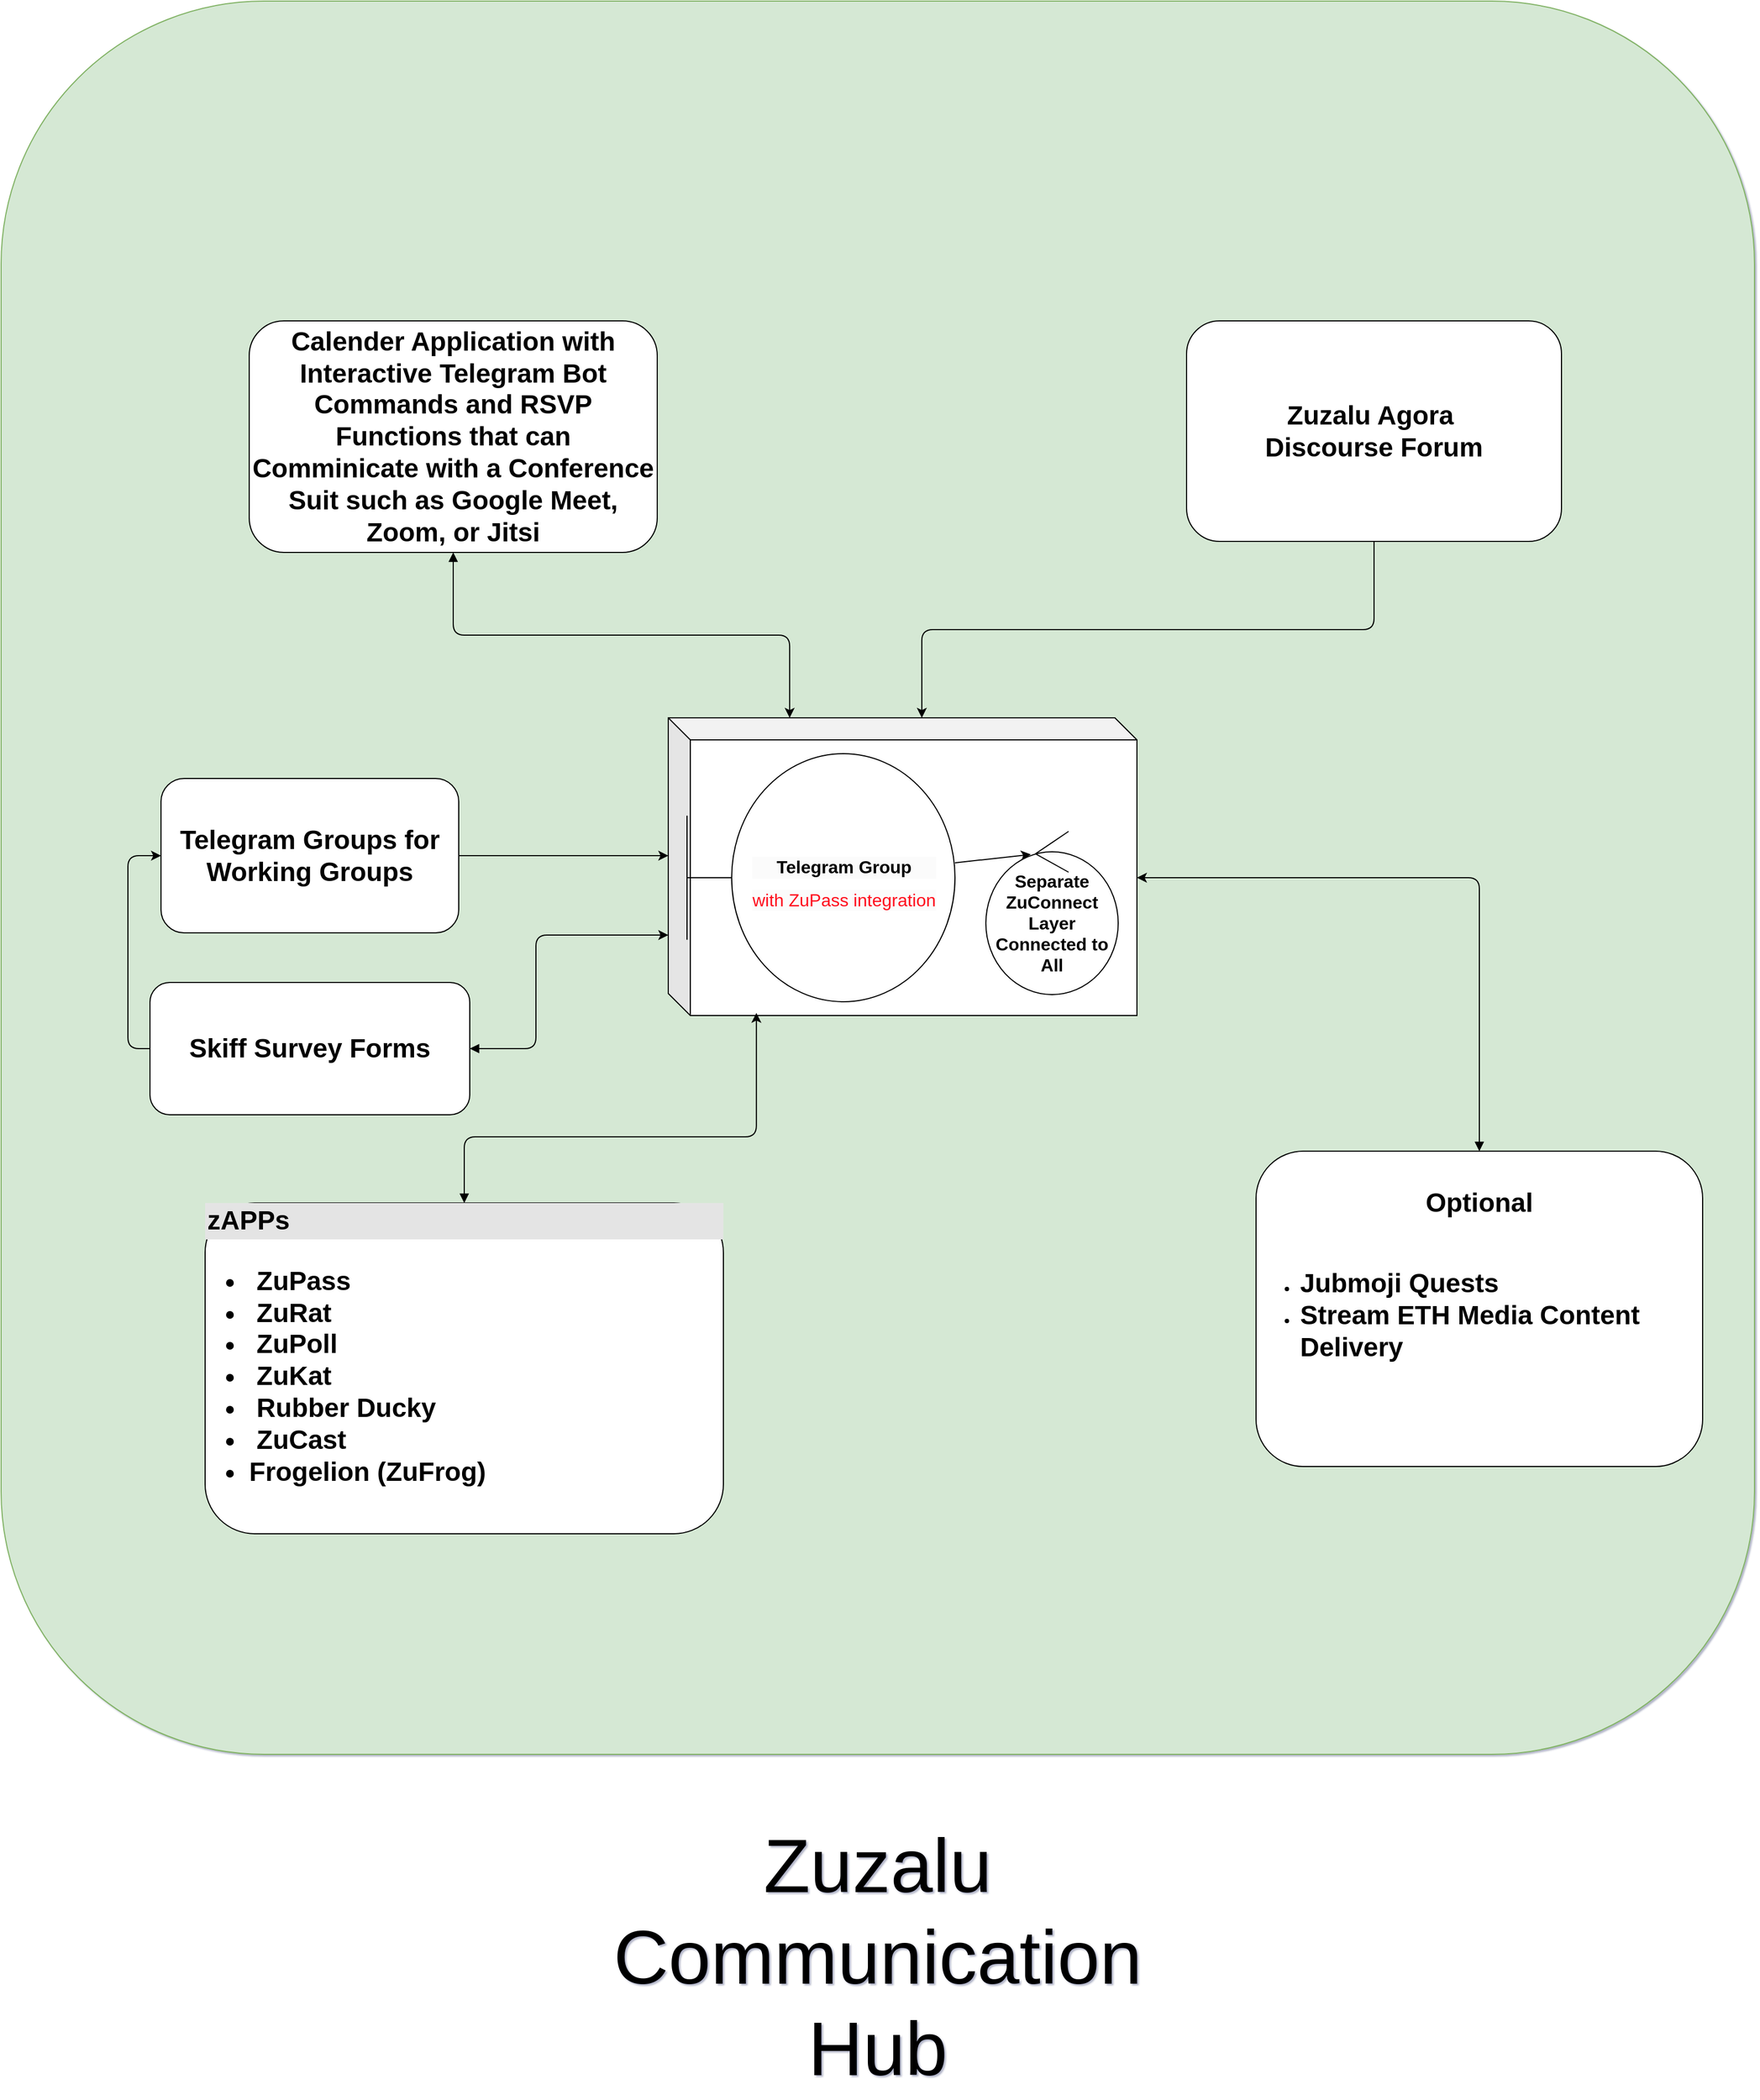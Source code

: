 <mxfile version="22.1.3" type="github">
  <diagram name="Page-1" id="a5URv9w8rNcJ5y0hhJnA">
    <mxGraphModel dx="2335" dy="1625" grid="0" gridSize="10" guides="1" tooltips="1" connect="1" arrows="1" fold="1" page="1" pageScale="1" pageWidth="1920" pageHeight="1200" background="none" math="0" shadow="1">
      <root>
        <mxCell id="0" />
        <mxCell id="1" parent="0" />
        <mxCell id="HYr3GOrnbu1MXTeCl2gx-1" value="" style="whiteSpace=wrap;html=1;aspect=fixed;fillColor=#d5e8d4;strokeColor=#82b366;rounded=1;" vertex="1" parent="1">
          <mxGeometry x="165" y="390" width="1590" height="1590" as="geometry" />
        </mxCell>
        <mxCell id="HYr3GOrnbu1MXTeCl2gx-3" value="Zuzalu Communication Hub" style="text;html=1;strokeColor=none;fillColor=none;align=center;verticalAlign=middle;whiteSpace=wrap;rounded=1;fontSize=69;" vertex="1" parent="1">
          <mxGeometry x="930" y="2150" width="60" height="30" as="geometry" />
        </mxCell>
        <mxCell id="HYr3GOrnbu1MXTeCl2gx-4" value="" style="shape=cube;whiteSpace=wrap;html=1;boundedLbl=1;backgroundOutline=1;darkOpacity=0.05;darkOpacity2=0.1;rounded=1;" vertex="1" parent="1">
          <mxGeometry x="770" y="1040" width="425" height="270" as="geometry" />
        </mxCell>
        <mxCell id="HYr3GOrnbu1MXTeCl2gx-5" value="&lt;h1&gt;&lt;br&gt;&lt;/h1&gt;" style="text;html=1;strokeColor=none;fillColor=none;spacing=5;spacingTop=-20;whiteSpace=wrap;overflow=hidden;rounded=1;" vertex="1" parent="1">
          <mxGeometry x="853" y="1095" width="190" height="135" as="geometry" />
        </mxCell>
        <mxCell id="HYr3GOrnbu1MXTeCl2gx-6" value="&lt;b&gt;&lt;font style=&quot;font-size: 24px;&quot;&gt;Calender Application with Interactive Telegram Bot Commands and RSVP Functions that can Comminicate with a Conference Suit such as Google Meet, Zoom, or Jitsi&lt;/font&gt;&lt;/b&gt;" style="rounded=1;whiteSpace=wrap;html=1;" vertex="1" parent="1">
          <mxGeometry x="390" y="680" width="370" height="210" as="geometry" />
        </mxCell>
        <mxCell id="HYr3GOrnbu1MXTeCl2gx-10" style="rounded=1;orthogonalLoop=1;jettySize=auto;html=1;edgeStyle=elbowEdgeStyle;elbow=vertical;startArrow=block;startFill=1;entryX=0.259;entryY=0;entryDx=0;entryDy=0;entryPerimeter=0;" edge="1" parent="1" source="HYr3GOrnbu1MXTeCl2gx-6" target="HYr3GOrnbu1MXTeCl2gx-4">
          <mxGeometry relative="1" as="geometry" />
        </mxCell>
        <mxCell id="HYr3GOrnbu1MXTeCl2gx-14" value="&lt;font style=&quot;font-size: 24px;&quot;&gt;&lt;b&gt;Zuzalu Agora&amp;nbsp;&lt;br&gt;Discourse Forum&lt;/b&gt;&lt;/font&gt;" style="html=1;whiteSpace=wrap;rounded=1;" vertex="1" parent="1">
          <mxGeometry x="1240" y="680" width="340" height="200" as="geometry" />
        </mxCell>
        <mxCell id="HYr3GOrnbu1MXTeCl2gx-15" style="edgeStyle=orthogonalEdgeStyle;rounded=1;orthogonalLoop=1;jettySize=auto;html=1;exitX=0.5;exitY=1;exitDx=0;exitDy=0;entryX=0.541;entryY=0;entryDx=0;entryDy=0;entryPerimeter=0;" edge="1" parent="1" source="HYr3GOrnbu1MXTeCl2gx-14" target="HYr3GOrnbu1MXTeCl2gx-4">
          <mxGeometry relative="1" as="geometry" />
        </mxCell>
        <mxCell id="HYr3GOrnbu1MXTeCl2gx-16" value="&lt;div style=&quot;border-color: var(--border-color); color: rgb(0, 0, 0); font-family: Helvetica; font-size: 12px; font-style: normal; font-variant-ligatures: normal; font-variant-caps: normal; font-weight: 400; letter-spacing: normal; orphans: 2; text-align: left; text-indent: 0px; text-transform: none; widows: 2; word-spacing: 0px; -webkit-text-stroke-width: 0px; text-decoration-thickness: initial; text-decoration-style: initial; text-decoration-color: initial; box-sizing: border-box; width: 470px; background: rgb(228, 228, 228); padding: 2px;&quot;&gt;&lt;font style=&quot;border-color: var(--border-color); font-size: 24px;&quot;&gt;&lt;b style=&quot;border-color: var(--border-color);&quot;&gt;zAPPs&lt;/b&gt;&lt;/font&gt;&lt;/div&gt;&lt;font style=&quot;border-color: var(--border-color); color: rgb(0, 0, 0); font-family: Helvetica; font-style: normal; font-variant-ligatures: normal; font-variant-caps: normal; font-weight: 400; letter-spacing: normal; orphans: 2; text-align: left; text-indent: 0px; text-transform: none; widows: 2; word-spacing: 0px; -webkit-text-stroke-width: 0px; background-color: rgb(251, 251, 251); text-decoration-thickness: initial; text-decoration-style: initial; text-decoration-color: initial; font-size: 24px;&quot;&gt;&lt;div style=&quot;border-color: var(--border-color);&quot;&gt;&lt;ul style=&quot;border-color: var(--border-color);&quot;&gt;&lt;li style=&quot;border-color: var(--border-color);&quot;&gt;&lt;b style=&quot;border-color: var(--border-color); background-color: initial;&quot;&gt;&amp;nbsp;ZuPass&lt;/b&gt;&lt;/li&gt;&lt;li style=&quot;border-color: var(--border-color);&quot;&gt;&lt;b style=&quot;border-color: var(--border-color); background-color: initial;&quot;&gt;&amp;nbsp;ZuRat&lt;/b&gt;&lt;/li&gt;&lt;li style=&quot;border-color: var(--border-color);&quot;&gt;&lt;b style=&quot;border-color: var(--border-color); background-color: initial;&quot;&gt;&amp;nbsp;ZuPoll&lt;/b&gt;&lt;/li&gt;&lt;li style=&quot;border-color: var(--border-color);&quot;&gt;&lt;b style=&quot;border-color: var(--border-color); background-color: initial;&quot;&gt;&amp;nbsp;ZuKat&lt;/b&gt;&lt;/li&gt;&lt;li style=&quot;border-color: var(--border-color);&quot;&gt;&lt;b style=&quot;border-color: var(--border-color); background-color: initial;&quot;&gt;&amp;nbsp;Rubber Ducky&lt;/b&gt;&lt;/li&gt;&lt;li style=&quot;border-color: var(--border-color);&quot;&gt;&lt;b style=&quot;border-color: var(--border-color); background-color: initial;&quot;&gt;&amp;nbsp;ZuCast&lt;/b&gt;&lt;/li&gt;&lt;li style=&quot;border-color: var(--border-color);&quot;&gt;&lt;b style=&quot;border-color: var(--border-color); background-color: initial;&quot;&gt;Frogelion (ZuFrog)&lt;/b&gt;&lt;/li&gt;&lt;/ul&gt;&lt;/div&gt;&lt;/font&gt;" style="verticalAlign=top;align=left;overflow=fill;html=1;whiteSpace=wrap;rounded=1;" vertex="1" parent="1">
          <mxGeometry x="350" y="1480" width="470" height="300" as="geometry" />
        </mxCell>
        <mxCell id="HYr3GOrnbu1MXTeCl2gx-17" style="edgeStyle=orthogonalEdgeStyle;rounded=1;orthogonalLoop=1;jettySize=auto;html=1;exitX=0.5;exitY=0;exitDx=0;exitDy=0;entryX=0.188;entryY=0.991;entryDx=0;entryDy=0;entryPerimeter=0;startArrow=block;startFill=1;" edge="1" parent="1" source="HYr3GOrnbu1MXTeCl2gx-16" target="HYr3GOrnbu1MXTeCl2gx-4">
          <mxGeometry relative="1" as="geometry">
            <Array as="points">
              <mxPoint x="585" y="1420" />
              <mxPoint x="850" y="1420" />
            </Array>
          </mxGeometry>
        </mxCell>
        <mxCell id="HYr3GOrnbu1MXTeCl2gx-18" value="&lt;font style=&quot;font-size: 24px;&quot;&gt;&lt;b&gt;Telegram Groups for Working Groups&lt;/b&gt;&lt;/font&gt;" style="html=1;whiteSpace=wrap;rounded=1;" vertex="1" parent="1">
          <mxGeometry x="310" y="1095" width="270" height="140" as="geometry" />
        </mxCell>
        <mxCell id="HYr3GOrnbu1MXTeCl2gx-19" style="edgeStyle=orthogonalEdgeStyle;rounded=1;orthogonalLoop=1;jettySize=auto;html=1;exitX=1;exitY=0.5;exitDx=0;exitDy=0;entryX=0;entryY=0;entryDx=0;entryDy=125;entryPerimeter=0;" edge="1" parent="1" source="HYr3GOrnbu1MXTeCl2gx-18" target="HYr3GOrnbu1MXTeCl2gx-4">
          <mxGeometry relative="1" as="geometry" />
        </mxCell>
        <mxCell id="HYr3GOrnbu1MXTeCl2gx-23" style="edgeStyle=orthogonalEdgeStyle;rounded=1;orthogonalLoop=1;jettySize=auto;html=1;exitX=0;exitY=0.5;exitDx=0;exitDy=0;entryX=0;entryY=0.5;entryDx=0;entryDy=0;" edge="1" parent="1" source="HYr3GOrnbu1MXTeCl2gx-20" target="HYr3GOrnbu1MXTeCl2gx-18">
          <mxGeometry relative="1" as="geometry" />
        </mxCell>
        <mxCell id="HYr3GOrnbu1MXTeCl2gx-20" value="&lt;font style=&quot;font-size: 24px;&quot;&gt;&lt;b&gt;Skiff Survey Forms&lt;/b&gt;&lt;/font&gt;" style="html=1;whiteSpace=wrap;rounded=1;" vertex="1" parent="1">
          <mxGeometry x="300" y="1280" width="290" height="120" as="geometry" />
        </mxCell>
        <mxCell id="HYr3GOrnbu1MXTeCl2gx-22" style="edgeStyle=orthogonalEdgeStyle;rounded=1;orthogonalLoop=1;jettySize=auto;html=1;exitX=1;exitY=0.5;exitDx=0;exitDy=0;startArrow=block;startFill=1;" edge="1" parent="1" source="HYr3GOrnbu1MXTeCl2gx-20" target="HYr3GOrnbu1MXTeCl2gx-4">
          <mxGeometry relative="1" as="geometry">
            <mxPoint x="760" y="1237" as="targetPoint" />
            <Array as="points">
              <mxPoint x="650" y="1340" />
              <mxPoint x="650" y="1237" />
            </Array>
          </mxGeometry>
        </mxCell>
        <mxCell id="HYr3GOrnbu1MXTeCl2gx-24" value="&lt;p style=&quot;margin: 4px 0px 0px; text-align: center; font-size: 24px;&quot;&gt;&lt;font style=&quot;font-size: 24px;&quot;&gt;&lt;br&gt;&lt;b style=&quot;&quot;&gt;Optional&lt;/b&gt;&lt;/font&gt;&lt;/p&gt;&lt;p style=&quot;margin: 4px 0px 0px; text-align: center; font-size: 24px;&quot;&gt;&lt;font style=&quot;font-size: 24px;&quot;&gt;&lt;b style=&quot;&quot;&gt;&lt;br&gt;&lt;/b&gt;&lt;/font&gt;&lt;/p&gt;&lt;p style=&quot;margin: 4px 0px 0px; font-size: 24px;&quot;&gt;&lt;/p&gt;&lt;ul&gt;&lt;li&gt;&lt;b style=&quot;&quot;&gt;&lt;font style=&quot;font-size: 24px;&quot;&gt;Jubmoji Quests&lt;/font&gt;&lt;/b&gt;&lt;/li&gt;&lt;li&gt;&lt;b style=&quot;&quot;&gt;&lt;font style=&quot;font-size: 24px;&quot;&gt;Stream ETH Media Content Delivery&lt;/font&gt;&lt;/b&gt;&lt;/li&gt;&lt;/ul&gt;&lt;p&gt;&lt;/p&gt;" style="verticalAlign=top;align=left;overflow=fill;fontSize=12;fontFamily=Helvetica;html=1;whiteSpace=wrap;rounded=1;" vertex="1" parent="1">
          <mxGeometry x="1303" y="1433" width="405" height="286" as="geometry" />
        </mxCell>
        <mxCell id="HYr3GOrnbu1MXTeCl2gx-25" style="edgeStyle=orthogonalEdgeStyle;rounded=1;orthogonalLoop=1;jettySize=auto;html=1;exitX=0.5;exitY=0;exitDx=0;exitDy=0;entryX=0;entryY=0;entryDx=425;entryDy=145;entryPerimeter=0;startArrow=block;startFill=1;" edge="1" parent="1" source="HYr3GOrnbu1MXTeCl2gx-24" target="HYr3GOrnbu1MXTeCl2gx-4">
          <mxGeometry relative="1" as="geometry" />
        </mxCell>
        <mxCell id="HYr3GOrnbu1MXTeCl2gx-26" value="&lt;b style=&quot;font-size: 16px;&quot;&gt;Separate&lt;br&gt;ZuConnect&lt;br&gt;Layer Connected to All&lt;br&gt;&lt;/b&gt;" style="ellipse;shape=umlControl;whiteSpace=wrap;html=1;rounded=1;" vertex="1" parent="1">
          <mxGeometry x="1058" y="1143" width="120" height="148" as="geometry" />
        </mxCell>
        <mxCell id="HYr3GOrnbu1MXTeCl2gx-27" value="&lt;h1 style=&quot;border-color: var(--border-color); color: rgb(0, 0, 0); font-family: Helvetica; font-style: normal; font-variant-ligatures: normal; font-variant-caps: normal; letter-spacing: normal; orphans: 2; text-indent: 0px; text-transform: none; widows: 2; word-spacing: 0px; -webkit-text-stroke-width: 0px; background-color: rgb(251, 251, 251); text-decoration-thickness: initial; text-decoration-style: initial; text-decoration-color: initial; font-size: 16px;&quot;&gt;&lt;font style=&quot;font-size: 16px;&quot;&gt;Telegram Group&lt;/font&gt;&lt;/h1&gt;&lt;div style=&quot;border-color: var(--border-color); color: rgb(0, 0, 0); font-family: Helvetica; font-style: normal; font-variant-ligatures: normal; font-variant-caps: normal; font-weight: 400; letter-spacing: normal; orphans: 2; text-indent: 0px; text-transform: none; widows: 2; word-spacing: 0px; -webkit-text-stroke-width: 0px; background-color: rgb(251, 251, 251); text-decoration-thickness: initial; text-decoration-style: initial; text-decoration-color: initial; font-size: 16px;&quot;&gt;&lt;font style=&quot;border-color: var(--border-color); font-size: 16px;&quot; color=&quot;#ff0f1f&quot;&gt;with ZuPass integration&lt;/font&gt;&lt;/div&gt;" style="shape=umlBoundary;whiteSpace=wrap;html=1;rounded=1;align=center;" vertex="1" parent="1">
          <mxGeometry x="787" y="1072.5" width="243" height="225" as="geometry" />
        </mxCell>
        <mxCell id="HYr3GOrnbu1MXTeCl2gx-36" value="" style="endArrow=classic;html=1;rounded=1;entryX=0.34;entryY=0.141;entryDx=0;entryDy=0;entryPerimeter=0;" edge="1" parent="1" source="HYr3GOrnbu1MXTeCl2gx-27" target="HYr3GOrnbu1MXTeCl2gx-26">
          <mxGeometry width="50" height="50" relative="1" as="geometry">
            <mxPoint x="1104" y="1249" as="sourcePoint" />
            <mxPoint x="1154" y="1199" as="targetPoint" />
          </mxGeometry>
        </mxCell>
      </root>
    </mxGraphModel>
  </diagram>
</mxfile>
